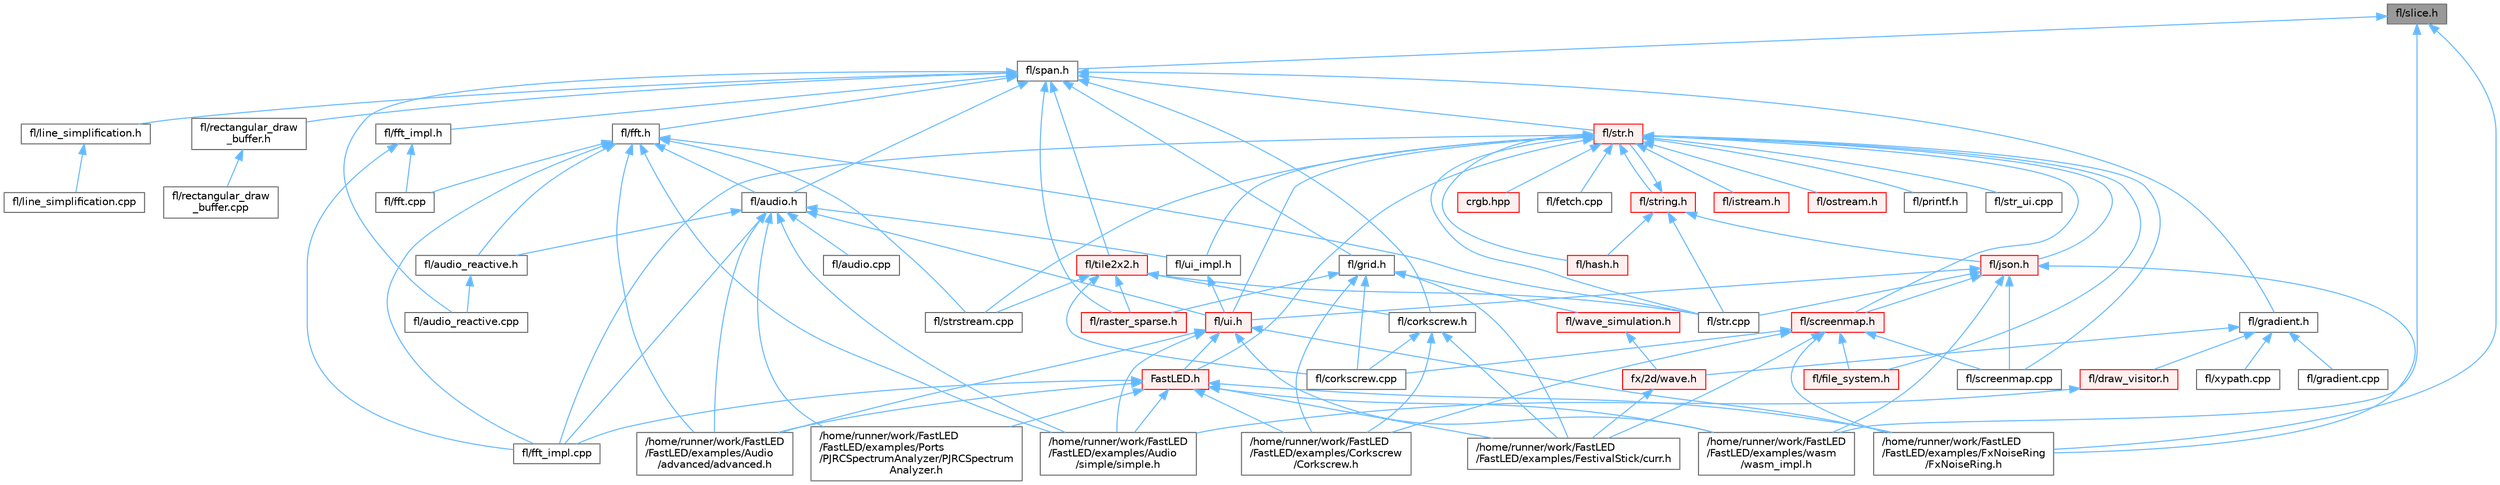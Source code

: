 digraph "fl/slice.h"
{
 // INTERACTIVE_SVG=YES
 // LATEX_PDF_SIZE
  bgcolor="transparent";
  edge [fontname=Helvetica,fontsize=10,labelfontname=Helvetica,labelfontsize=10];
  node [fontname=Helvetica,fontsize=10,shape=box,height=0.2,width=0.4];
  Node1 [id="Node000001",label="fl/slice.h",height=0.2,width=0.4,color="gray40", fillcolor="grey60", style="filled", fontcolor="black",tooltip=" "];
  Node1 -> Node2 [id="edge1_Node000001_Node000002",dir="back",color="steelblue1",style="solid",tooltip=" "];
  Node2 [id="Node000002",label="/home/runner/work/FastLED\l/FastLED/examples/FxNoiseRing\l/FxNoiseRing.h",height=0.2,width=0.4,color="grey40", fillcolor="white", style="filled",URL="$d5/d77/_fx_noise_ring_8h.html",tooltip=" "];
  Node1 -> Node3 [id="edge2_Node000001_Node000003",dir="back",color="steelblue1",style="solid",tooltip=" "];
  Node3 [id="Node000003",label="/home/runner/work/FastLED\l/FastLED/examples/wasm\l/wasm_impl.h",height=0.2,width=0.4,color="grey40", fillcolor="white", style="filled",URL="$da/d40/wasm__impl_8h.html",tooltip=" "];
  Node1 -> Node4 [id="edge3_Node000001_Node000004",dir="back",color="steelblue1",style="solid",tooltip=" "];
  Node4 [id="Node000004",label="fl/span.h",height=0.2,width=0.4,color="grey40", fillcolor="white", style="filled",URL="$d4/d7a/span_8h.html",tooltip=" "];
  Node4 -> Node5 [id="edge4_Node000004_Node000005",dir="back",color="steelblue1",style="solid",tooltip=" "];
  Node5 [id="Node000005",label="fl/audio.h",height=0.2,width=0.4,color="grey40", fillcolor="white", style="filled",URL="$da/d09/audio_8h.html",tooltip=" "];
  Node5 -> Node6 [id="edge5_Node000005_Node000006",dir="back",color="steelblue1",style="solid",tooltip=" "];
  Node6 [id="Node000006",label="/home/runner/work/FastLED\l/FastLED/examples/Audio\l/advanced/advanced.h",height=0.2,width=0.4,color="grey40", fillcolor="white", style="filled",URL="$da/dc7/advanced_8h.html",tooltip=" "];
  Node5 -> Node7 [id="edge6_Node000005_Node000007",dir="back",color="steelblue1",style="solid",tooltip=" "];
  Node7 [id="Node000007",label="/home/runner/work/FastLED\l/FastLED/examples/Audio\l/simple/simple.h",height=0.2,width=0.4,color="grey40", fillcolor="white", style="filled",URL="$db/d49/_audio_2simple_2simple_8h.html",tooltip=" "];
  Node5 -> Node8 [id="edge7_Node000005_Node000008",dir="back",color="steelblue1",style="solid",tooltip=" "];
  Node8 [id="Node000008",label="/home/runner/work/FastLED\l/FastLED/examples/Ports\l/PJRCSpectrumAnalyzer/PJRCSpectrum\lAnalyzer.h",height=0.2,width=0.4,color="grey40", fillcolor="white", style="filled",URL="$de/d2f/_p_j_r_c_spectrum_analyzer_8h.html",tooltip=" "];
  Node5 -> Node9 [id="edge8_Node000005_Node000009",dir="back",color="steelblue1",style="solid",tooltip=" "];
  Node9 [id="Node000009",label="fl/audio.cpp",height=0.2,width=0.4,color="grey40", fillcolor="white", style="filled",URL="$d1/ddc/audio_8cpp.html",tooltip=" "];
  Node5 -> Node10 [id="edge9_Node000005_Node000010",dir="back",color="steelblue1",style="solid",tooltip=" "];
  Node10 [id="Node000010",label="fl/audio_reactive.h",height=0.2,width=0.4,color="grey40", fillcolor="white", style="filled",URL="$d1/d9a/audio__reactive_8h.html",tooltip=" "];
  Node10 -> Node11 [id="edge10_Node000010_Node000011",dir="back",color="steelblue1",style="solid",tooltip=" "];
  Node11 [id="Node000011",label="fl/audio_reactive.cpp",height=0.2,width=0.4,color="grey40", fillcolor="white", style="filled",URL="$d4/d14/audio__reactive_8cpp.html",tooltip=" "];
  Node5 -> Node12 [id="edge11_Node000005_Node000012",dir="back",color="steelblue1",style="solid",tooltip=" "];
  Node12 [id="Node000012",label="fl/fft_impl.cpp",height=0.2,width=0.4,color="grey40", fillcolor="white", style="filled",URL="$d1/dff/fft__impl_8cpp.html",tooltip=" "];
  Node5 -> Node13 [id="edge12_Node000005_Node000013",dir="back",color="steelblue1",style="solid",tooltip=" "];
  Node13 [id="Node000013",label="fl/ui.h",height=0.2,width=0.4,color="red", fillcolor="#FFF0F0", style="filled",URL="$d9/d3b/ui_8h.html",tooltip=" "];
  Node13 -> Node6 [id="edge13_Node000013_Node000006",dir="back",color="steelblue1",style="solid",tooltip=" "];
  Node13 -> Node7 [id="edge14_Node000013_Node000007",dir="back",color="steelblue1",style="solid",tooltip=" "];
  Node13 -> Node2 [id="edge15_Node000013_Node000002",dir="back",color="steelblue1",style="solid",tooltip=" "];
  Node13 -> Node3 [id="edge16_Node000013_Node000003",dir="back",color="steelblue1",style="solid",tooltip=" "];
  Node13 -> Node27 [id="edge17_Node000013_Node000027",dir="back",color="steelblue1",style="solid",tooltip=" "];
  Node27 [id="Node000027",label="FastLED.h",height=0.2,width=0.4,color="red", fillcolor="#FFF0F0", style="filled",URL="$db/d97/_fast_l_e_d_8h.html",tooltip="central include file for FastLED, defines the CFastLED class/object"];
  Node27 -> Node6 [id="edge18_Node000027_Node000006",dir="back",color="steelblue1",style="solid",tooltip=" "];
  Node27 -> Node7 [id="edge19_Node000027_Node000007",dir="back",color="steelblue1",style="solid",tooltip=" "];
  Node27 -> Node48 [id="edge20_Node000027_Node000048",dir="back",color="steelblue1",style="solid",tooltip=" "];
  Node48 [id="Node000048",label="/home/runner/work/FastLED\l/FastLED/examples/Corkscrew\l/Corkscrew.h",height=0.2,width=0.4,color="grey40", fillcolor="white", style="filled",URL="$df/d40/examples_2_corkscrew_2corkscrew_8h.html",tooltip=" "];
  Node27 -> Node58 [id="edge21_Node000027_Node000058",dir="back",color="steelblue1",style="solid",tooltip=" "];
  Node58 [id="Node000058",label="/home/runner/work/FastLED\l/FastLED/examples/FestivalStick/curr.h",height=0.2,width=0.4,color="grey40", fillcolor="white", style="filled",URL="$d4/d06/curr_8h.html",tooltip=" "];
  Node27 -> Node2 [id="edge22_Node000027_Node000002",dir="back",color="steelblue1",style="solid",tooltip=" "];
  Node27 -> Node8 [id="edge23_Node000027_Node000008",dir="back",color="steelblue1",style="solid",tooltip=" "];
  Node27 -> Node3 [id="edge24_Node000027_Node000003",dir="back",color="steelblue1",style="solid",tooltip=" "];
  Node27 -> Node12 [id="edge25_Node000027_Node000012",dir="back",color="steelblue1",style="solid",tooltip=" "];
  Node5 -> Node173 [id="edge26_Node000005_Node000173",dir="back",color="steelblue1",style="solid",tooltip=" "];
  Node173 [id="Node000173",label="fl/ui_impl.h",height=0.2,width=0.4,color="grey40", fillcolor="white", style="filled",URL="$d6/dc0/ui__impl_8h.html",tooltip=" "];
  Node173 -> Node13 [id="edge27_Node000173_Node000013",dir="back",color="steelblue1",style="solid",tooltip=" "];
  Node4 -> Node11 [id="edge28_Node000004_Node000011",dir="back",color="steelblue1",style="solid",tooltip=" "];
  Node4 -> Node174 [id="edge29_Node000004_Node000174",dir="back",color="steelblue1",style="solid",tooltip=" "];
  Node174 [id="Node000174",label="fl/corkscrew.h",height=0.2,width=0.4,color="grey40", fillcolor="white", style="filled",URL="$d1/dd4/src_2fl_2corkscrew_8h.html",tooltip="Corkscrew LED strip projection and rendering."];
  Node174 -> Node48 [id="edge30_Node000174_Node000048",dir="back",color="steelblue1",style="solid",tooltip=" "];
  Node174 -> Node58 [id="edge31_Node000174_Node000058",dir="back",color="steelblue1",style="solid",tooltip=" "];
  Node174 -> Node175 [id="edge32_Node000174_Node000175",dir="back",color="steelblue1",style="solid",tooltip=" "];
  Node175 [id="Node000175",label="fl/corkscrew.cpp",height=0.2,width=0.4,color="grey40", fillcolor="white", style="filled",URL="$d3/d9b/corkscrew_8cpp.html",tooltip=" "];
  Node4 -> Node176 [id="edge33_Node000004_Node000176",dir="back",color="steelblue1",style="solid",tooltip=" "];
  Node176 [id="Node000176",label="fl/fft.h",height=0.2,width=0.4,color="grey40", fillcolor="white", style="filled",URL="$d7/d76/fft_8h.html",tooltip=" "];
  Node176 -> Node6 [id="edge34_Node000176_Node000006",dir="back",color="steelblue1",style="solid",tooltip=" "];
  Node176 -> Node7 [id="edge35_Node000176_Node000007",dir="back",color="steelblue1",style="solid",tooltip=" "];
  Node176 -> Node5 [id="edge36_Node000176_Node000005",dir="back",color="steelblue1",style="solid",tooltip=" "];
  Node176 -> Node10 [id="edge37_Node000176_Node000010",dir="back",color="steelblue1",style="solid",tooltip=" "];
  Node176 -> Node177 [id="edge38_Node000176_Node000177",dir="back",color="steelblue1",style="solid",tooltip=" "];
  Node177 [id="Node000177",label="fl/fft.cpp",height=0.2,width=0.4,color="grey40", fillcolor="white", style="filled",URL="$db/d03/fft_8cpp.html",tooltip=" "];
  Node176 -> Node12 [id="edge39_Node000176_Node000012",dir="back",color="steelblue1",style="solid",tooltip=" "];
  Node176 -> Node178 [id="edge40_Node000176_Node000178",dir="back",color="steelblue1",style="solid",tooltip=" "];
  Node178 [id="Node000178",label="fl/str.cpp",height=0.2,width=0.4,color="grey40", fillcolor="white", style="filled",URL="$d1/d1f/str_8cpp.html",tooltip=" "];
  Node176 -> Node179 [id="edge41_Node000176_Node000179",dir="back",color="steelblue1",style="solid",tooltip=" "];
  Node179 [id="Node000179",label="fl/strstream.cpp",height=0.2,width=0.4,color="grey40", fillcolor="white", style="filled",URL="$d3/d80/strstream_8cpp.html",tooltip=" "];
  Node4 -> Node180 [id="edge42_Node000004_Node000180",dir="back",color="steelblue1",style="solid",tooltip=" "];
  Node180 [id="Node000180",label="fl/fft_impl.h",height=0.2,width=0.4,color="grey40", fillcolor="white", style="filled",URL="$df/d73/fft__impl_8h.html",tooltip=" "];
  Node180 -> Node177 [id="edge43_Node000180_Node000177",dir="back",color="steelblue1",style="solid",tooltip=" "];
  Node180 -> Node12 [id="edge44_Node000180_Node000012",dir="back",color="steelblue1",style="solid",tooltip=" "];
  Node4 -> Node181 [id="edge45_Node000004_Node000181",dir="back",color="steelblue1",style="solid",tooltip=" "];
  Node181 [id="Node000181",label="fl/gradient.h",height=0.2,width=0.4,color="grey40", fillcolor="white", style="filled",URL="$db/dfe/gradient_8h.html",tooltip=" "];
  Node181 -> Node182 [id="edge46_Node000181_Node000182",dir="back",color="steelblue1",style="solid",tooltip=" "];
  Node182 [id="Node000182",label="fl/draw_visitor.h",height=0.2,width=0.4,color="red", fillcolor="#FFF0F0", style="filled",URL="$d0/d4f/draw__visitor_8h.html",tooltip=" "];
  Node182 -> Node7 [id="edge47_Node000182_Node000007",dir="back",color="steelblue1",style="solid",tooltip=" "];
  Node181 -> Node185 [id="edge48_Node000181_Node000185",dir="back",color="steelblue1",style="solid",tooltip=" "];
  Node185 [id="Node000185",label="fl/gradient.cpp",height=0.2,width=0.4,color="grey40", fillcolor="white", style="filled",URL="$d3/d77/gradient_8cpp.html",tooltip=" "];
  Node181 -> Node186 [id="edge49_Node000181_Node000186",dir="back",color="steelblue1",style="solid",tooltip=" "];
  Node186 [id="Node000186",label="fl/xypath.cpp",height=0.2,width=0.4,color="grey40", fillcolor="white", style="filled",URL="$d4/d78/xypath_8cpp.html",tooltip=" "];
  Node181 -> Node160 [id="edge50_Node000181_Node000160",dir="back",color="steelblue1",style="solid",tooltip=" "];
  Node160 [id="Node000160",label="fx/2d/wave.h",height=0.2,width=0.4,color="red", fillcolor="#FFF0F0", style="filled",URL="$de/de9/src_2fx_22d_2wave_8h.html",tooltip=" "];
  Node160 -> Node58 [id="edge51_Node000160_Node000058",dir="back",color="steelblue1",style="solid",tooltip=" "];
  Node4 -> Node187 [id="edge52_Node000004_Node000187",dir="back",color="steelblue1",style="solid",tooltip=" "];
  Node187 [id="Node000187",label="fl/grid.h",height=0.2,width=0.4,color="grey40", fillcolor="white", style="filled",URL="$da/d15/grid_8h.html",tooltip=" "];
  Node187 -> Node48 [id="edge53_Node000187_Node000048",dir="back",color="steelblue1",style="solid",tooltip=" "];
  Node187 -> Node58 [id="edge54_Node000187_Node000058",dir="back",color="steelblue1",style="solid",tooltip=" "];
  Node187 -> Node175 [id="edge55_Node000187_Node000175",dir="back",color="steelblue1",style="solid",tooltip=" "];
  Node187 -> Node188 [id="edge56_Node000187_Node000188",dir="back",color="steelblue1",style="solid",tooltip=" "];
  Node188 [id="Node000188",label="fl/raster_sparse.h",height=0.2,width=0.4,color="red", fillcolor="#FFF0F0", style="filled",URL="$d4/df9/raster__sparse_8h.html",tooltip=" "];
  Node187 -> Node191 [id="edge57_Node000187_Node000191",dir="back",color="steelblue1",style="solid",tooltip=" "];
  Node191 [id="Node000191",label="fl/wave_simulation.h",height=0.2,width=0.4,color="red", fillcolor="#FFF0F0", style="filled",URL="$dc/d36/wave__simulation_8h.html",tooltip=" "];
  Node191 -> Node160 [id="edge58_Node000191_Node000160",dir="back",color="steelblue1",style="solid",tooltip=" "];
  Node4 -> Node193 [id="edge59_Node000004_Node000193",dir="back",color="steelblue1",style="solid",tooltip=" "];
  Node193 [id="Node000193",label="fl/line_simplification.h",height=0.2,width=0.4,color="grey40", fillcolor="white", style="filled",URL="$d8/da7/line__simplification_8h.html",tooltip=" "];
  Node193 -> Node194 [id="edge60_Node000193_Node000194",dir="back",color="steelblue1",style="solid",tooltip=" "];
  Node194 [id="Node000194",label="fl/line_simplification.cpp",height=0.2,width=0.4,color="grey40", fillcolor="white", style="filled",URL="$de/ddb/line__simplification_8cpp.html",tooltip=" "];
  Node4 -> Node188 [id="edge61_Node000004_Node000188",dir="back",color="steelblue1",style="solid",tooltip=" "];
  Node4 -> Node195 [id="edge62_Node000004_Node000195",dir="back",color="steelblue1",style="solid",tooltip=" "];
  Node195 [id="Node000195",label="fl/rectangular_draw\l_buffer.h",height=0.2,width=0.4,color="grey40", fillcolor="white", style="filled",URL="$d9/df3/rectangular__draw__buffer_8h.html",tooltip=" "];
  Node195 -> Node196 [id="edge63_Node000195_Node000196",dir="back",color="steelblue1",style="solid",tooltip=" "];
  Node196 [id="Node000196",label="fl/rectangular_draw\l_buffer.cpp",height=0.2,width=0.4,color="grey40", fillcolor="white", style="filled",URL="$d3/d8d/rectangular__draw__buffer_8cpp.html",tooltip=" "];
  Node4 -> Node197 [id="edge64_Node000004_Node000197",dir="back",color="steelblue1",style="solid",tooltip=" "];
  Node197 [id="Node000197",label="fl/str.h",height=0.2,width=0.4,color="red", fillcolor="#FFF0F0", style="filled",URL="$d1/d93/str_8h.html",tooltip=" "];
  Node197 -> Node27 [id="edge65_Node000197_Node000027",dir="back",color="steelblue1",style="solid",tooltip=" "];
  Node197 -> Node150 [id="edge66_Node000197_Node000150",dir="back",color="steelblue1",style="solid",tooltip=" "];
  Node150 [id="Node000150",label="crgb.hpp",height=0.2,width=0.4,color="red", fillcolor="#FFF0F0", style="filled",URL="$d0/d4b/crgb_8hpp.html",tooltip="Defines utility functions for the red, green, and blue (RGB) pixel struct."];
  Node197 -> Node198 [id="edge67_Node000197_Node000198",dir="back",color="steelblue1",style="solid",tooltip=" "];
  Node198 [id="Node000198",label="fl/fetch.cpp",height=0.2,width=0.4,color="grey40", fillcolor="white", style="filled",URL="$d9/ddd/fetch_8cpp.html",tooltip=" "];
  Node197 -> Node12 [id="edge68_Node000197_Node000012",dir="back",color="steelblue1",style="solid",tooltip=" "];
  Node197 -> Node199 [id="edge69_Node000197_Node000199",dir="back",color="steelblue1",style="solid",tooltip=" "];
  Node199 [id="Node000199",label="fl/file_system.h",height=0.2,width=0.4,color="red", fillcolor="#FFF0F0", style="filled",URL="$d6/d8d/file__system_8h.html",tooltip=" "];
  Node197 -> Node208 [id="edge70_Node000197_Node000208",dir="back",color="steelblue1",style="solid",tooltip=" "];
  Node208 [id="Node000208",label="fl/hash.h",height=0.2,width=0.4,color="red", fillcolor="#FFF0F0", style="filled",URL="$db/dfb/hash_8h.html",tooltip=" "];
  Node197 -> Node224 [id="edge71_Node000197_Node000224",dir="back",color="steelblue1",style="solid",tooltip=" "];
  Node224 [id="Node000224",label="fl/istream.h",height=0.2,width=0.4,color="red", fillcolor="#FFF0F0", style="filled",URL="$db/dc9/istream_8h.html",tooltip=" "];
  Node197 -> Node215 [id="edge72_Node000197_Node000215",dir="back",color="steelblue1",style="solid",tooltip=" "];
  Node215 [id="Node000215",label="fl/json.h",height=0.2,width=0.4,color="red", fillcolor="#FFF0F0", style="filled",URL="$d7/d91/fl_2json_8h.html",tooltip="FastLED's Elegant JSON Library: fl::Json"];
  Node215 -> Node2 [id="edge73_Node000215_Node000002",dir="back",color="steelblue1",style="solid",tooltip=" "];
  Node215 -> Node3 [id="edge74_Node000215_Node000003",dir="back",color="steelblue1",style="solid",tooltip=" "];
  Node215 -> Node217 [id="edge75_Node000215_Node000217",dir="back",color="steelblue1",style="solid",tooltip=" "];
  Node217 [id="Node000217",label="fl/screenmap.cpp",height=0.2,width=0.4,color="grey40", fillcolor="white", style="filled",URL="$d9/d6f/screenmap_8cpp.html",tooltip=" "];
  Node215 -> Node218 [id="edge76_Node000215_Node000218",dir="back",color="steelblue1",style="solid",tooltip=" "];
  Node218 [id="Node000218",label="fl/screenmap.h",height=0.2,width=0.4,color="red", fillcolor="#FFF0F0", style="filled",URL="$d7/d97/screenmap_8h.html",tooltip=" "];
  Node218 -> Node48 [id="edge77_Node000218_Node000048",dir="back",color="steelblue1",style="solid",tooltip=" "];
  Node218 -> Node58 [id="edge78_Node000218_Node000058",dir="back",color="steelblue1",style="solid",tooltip=" "];
  Node218 -> Node2 [id="edge79_Node000218_Node000002",dir="back",color="steelblue1",style="solid",tooltip=" "];
  Node218 -> Node175 [id="edge80_Node000218_Node000175",dir="back",color="steelblue1",style="solid",tooltip=" "];
  Node218 -> Node199 [id="edge81_Node000218_Node000199",dir="back",color="steelblue1",style="solid",tooltip=" "];
  Node218 -> Node217 [id="edge82_Node000218_Node000217",dir="back",color="steelblue1",style="solid",tooltip=" "];
  Node215 -> Node178 [id="edge83_Node000215_Node000178",dir="back",color="steelblue1",style="solid",tooltip=" "];
  Node215 -> Node13 [id="edge84_Node000215_Node000013",dir="back",color="steelblue1",style="solid",tooltip=" "];
  Node197 -> Node227 [id="edge85_Node000197_Node000227",dir="back",color="steelblue1",style="solid",tooltip=" "];
  Node227 [id="Node000227",label="fl/ostream.h",height=0.2,width=0.4,color="red", fillcolor="#FFF0F0", style="filled",URL="$dc/d64/ostream_8h.html",tooltip=" "];
  Node197 -> Node229 [id="edge86_Node000197_Node000229",dir="back",color="steelblue1",style="solid",tooltip=" "];
  Node229 [id="Node000229",label="fl/printf.h",height=0.2,width=0.4,color="grey40", fillcolor="white", style="filled",URL="$d3/d6b/printf_8h.html",tooltip=" "];
  Node197 -> Node217 [id="edge87_Node000197_Node000217",dir="back",color="steelblue1",style="solid",tooltip=" "];
  Node197 -> Node218 [id="edge88_Node000197_Node000218",dir="back",color="steelblue1",style="solid",tooltip=" "];
  Node197 -> Node178 [id="edge89_Node000197_Node000178",dir="back",color="steelblue1",style="solid",tooltip=" "];
  Node197 -> Node230 [id="edge90_Node000197_Node000230",dir="back",color="steelblue1",style="solid",tooltip=" "];
  Node230 [id="Node000230",label="fl/str_ui.cpp",height=0.2,width=0.4,color="grey40", fillcolor="white", style="filled",URL="$da/d80/str__ui_8cpp.html",tooltip=" "];
  Node197 -> Node231 [id="edge91_Node000197_Node000231",dir="back",color="steelblue1",style="solid",tooltip=" "];
  Node231 [id="Node000231",label="fl/string.h",height=0.2,width=0.4,color="red", fillcolor="#FFF0F0", style="filled",URL="$da/d66/string_8h.html",tooltip=" "];
  Node231 -> Node208 [id="edge92_Node000231_Node000208",dir="back",color="steelblue1",style="solid",tooltip=" "];
  Node231 -> Node215 [id="edge93_Node000231_Node000215",dir="back",color="steelblue1",style="solid",tooltip=" "];
  Node231 -> Node178 [id="edge94_Node000231_Node000178",dir="back",color="steelblue1",style="solid",tooltip=" "];
  Node231 -> Node197 [id="edge95_Node000231_Node000197",dir="back",color="steelblue1",style="solid",tooltip=" "];
  Node197 -> Node179 [id="edge96_Node000197_Node000179",dir="back",color="steelblue1",style="solid",tooltip=" "];
  Node197 -> Node13 [id="edge97_Node000197_Node000013",dir="back",color="steelblue1",style="solid",tooltip=" "];
  Node197 -> Node173 [id="edge98_Node000197_Node000173",dir="back",color="steelblue1",style="solid",tooltip=" "];
  Node4 -> Node257 [id="edge99_Node000004_Node000257",dir="back",color="steelblue1",style="solid",tooltip=" "];
  Node257 [id="Node000257",label="fl/tile2x2.h",height=0.2,width=0.4,color="red", fillcolor="#FFF0F0", style="filled",URL="$d2/db4/tile2x2_8h.html",tooltip=" "];
  Node257 -> Node175 [id="edge100_Node000257_Node000175",dir="back",color="steelblue1",style="solid",tooltip=" "];
  Node257 -> Node174 [id="edge101_Node000257_Node000174",dir="back",color="steelblue1",style="solid",tooltip=" "];
  Node257 -> Node188 [id="edge102_Node000257_Node000188",dir="back",color="steelblue1",style="solid",tooltip=" "];
  Node257 -> Node178 [id="edge103_Node000257_Node000178",dir="back",color="steelblue1",style="solid",tooltip=" "];
  Node257 -> Node179 [id="edge104_Node000257_Node000179",dir="back",color="steelblue1",style="solid",tooltip=" "];
}
